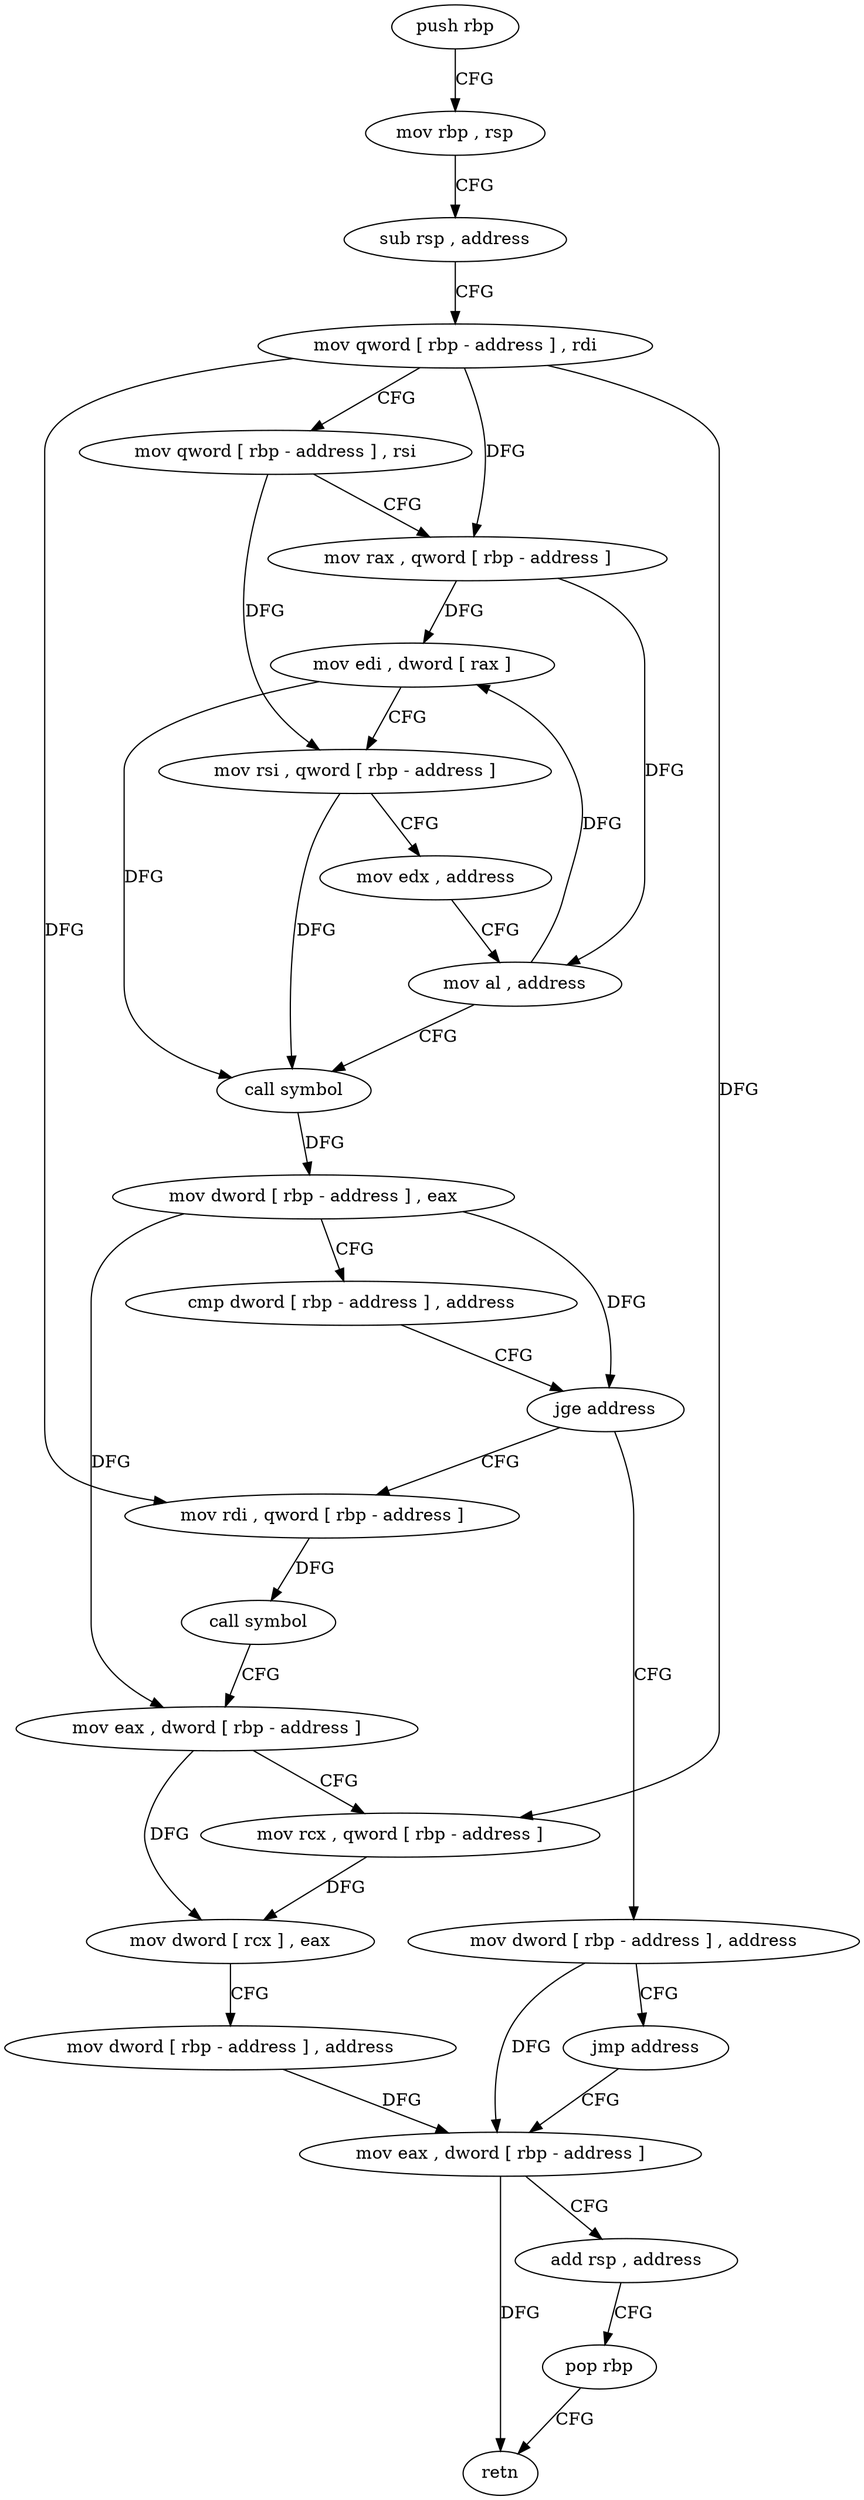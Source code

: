 digraph "func" {
"4278736" [label = "push rbp" ]
"4278737" [label = "mov rbp , rsp" ]
"4278740" [label = "sub rsp , address" ]
"4278744" [label = "mov qword [ rbp - address ] , rdi" ]
"4278748" [label = "mov qword [ rbp - address ] , rsi" ]
"4278752" [label = "mov rax , qword [ rbp - address ]" ]
"4278756" [label = "mov edi , dword [ rax ]" ]
"4278758" [label = "mov rsi , qword [ rbp - address ]" ]
"4278762" [label = "mov edx , address" ]
"4278767" [label = "mov al , address" ]
"4278769" [label = "call symbol" ]
"4278774" [label = "mov dword [ rbp - address ] , eax" ]
"4278777" [label = "cmp dword [ rbp - address ] , address" ]
"4278781" [label = "jge address" ]
"4278799" [label = "mov rdi , qword [ rbp - address ]" ]
"4278787" [label = "mov dword [ rbp - address ] , address" ]
"4278803" [label = "call symbol" ]
"4278808" [label = "mov eax , dword [ rbp - address ]" ]
"4278811" [label = "mov rcx , qword [ rbp - address ]" ]
"4278815" [label = "mov dword [ rcx ] , eax" ]
"4278817" [label = "mov dword [ rbp - address ] , address" ]
"4278824" [label = "mov eax , dword [ rbp - address ]" ]
"4278794" [label = "jmp address" ]
"4278827" [label = "add rsp , address" ]
"4278831" [label = "pop rbp" ]
"4278832" [label = "retn" ]
"4278736" -> "4278737" [ label = "CFG" ]
"4278737" -> "4278740" [ label = "CFG" ]
"4278740" -> "4278744" [ label = "CFG" ]
"4278744" -> "4278748" [ label = "CFG" ]
"4278744" -> "4278752" [ label = "DFG" ]
"4278744" -> "4278799" [ label = "DFG" ]
"4278744" -> "4278811" [ label = "DFG" ]
"4278748" -> "4278752" [ label = "CFG" ]
"4278748" -> "4278758" [ label = "DFG" ]
"4278752" -> "4278756" [ label = "DFG" ]
"4278752" -> "4278767" [ label = "DFG" ]
"4278756" -> "4278758" [ label = "CFG" ]
"4278756" -> "4278769" [ label = "DFG" ]
"4278758" -> "4278762" [ label = "CFG" ]
"4278758" -> "4278769" [ label = "DFG" ]
"4278762" -> "4278767" [ label = "CFG" ]
"4278767" -> "4278769" [ label = "CFG" ]
"4278767" -> "4278756" [ label = "DFG" ]
"4278769" -> "4278774" [ label = "DFG" ]
"4278774" -> "4278777" [ label = "CFG" ]
"4278774" -> "4278781" [ label = "DFG" ]
"4278774" -> "4278808" [ label = "DFG" ]
"4278777" -> "4278781" [ label = "CFG" ]
"4278781" -> "4278799" [ label = "CFG" ]
"4278781" -> "4278787" [ label = "CFG" ]
"4278799" -> "4278803" [ label = "DFG" ]
"4278787" -> "4278794" [ label = "CFG" ]
"4278787" -> "4278824" [ label = "DFG" ]
"4278803" -> "4278808" [ label = "CFG" ]
"4278808" -> "4278811" [ label = "CFG" ]
"4278808" -> "4278815" [ label = "DFG" ]
"4278811" -> "4278815" [ label = "DFG" ]
"4278815" -> "4278817" [ label = "CFG" ]
"4278817" -> "4278824" [ label = "DFG" ]
"4278824" -> "4278827" [ label = "CFG" ]
"4278824" -> "4278832" [ label = "DFG" ]
"4278794" -> "4278824" [ label = "CFG" ]
"4278827" -> "4278831" [ label = "CFG" ]
"4278831" -> "4278832" [ label = "CFG" ]
}
